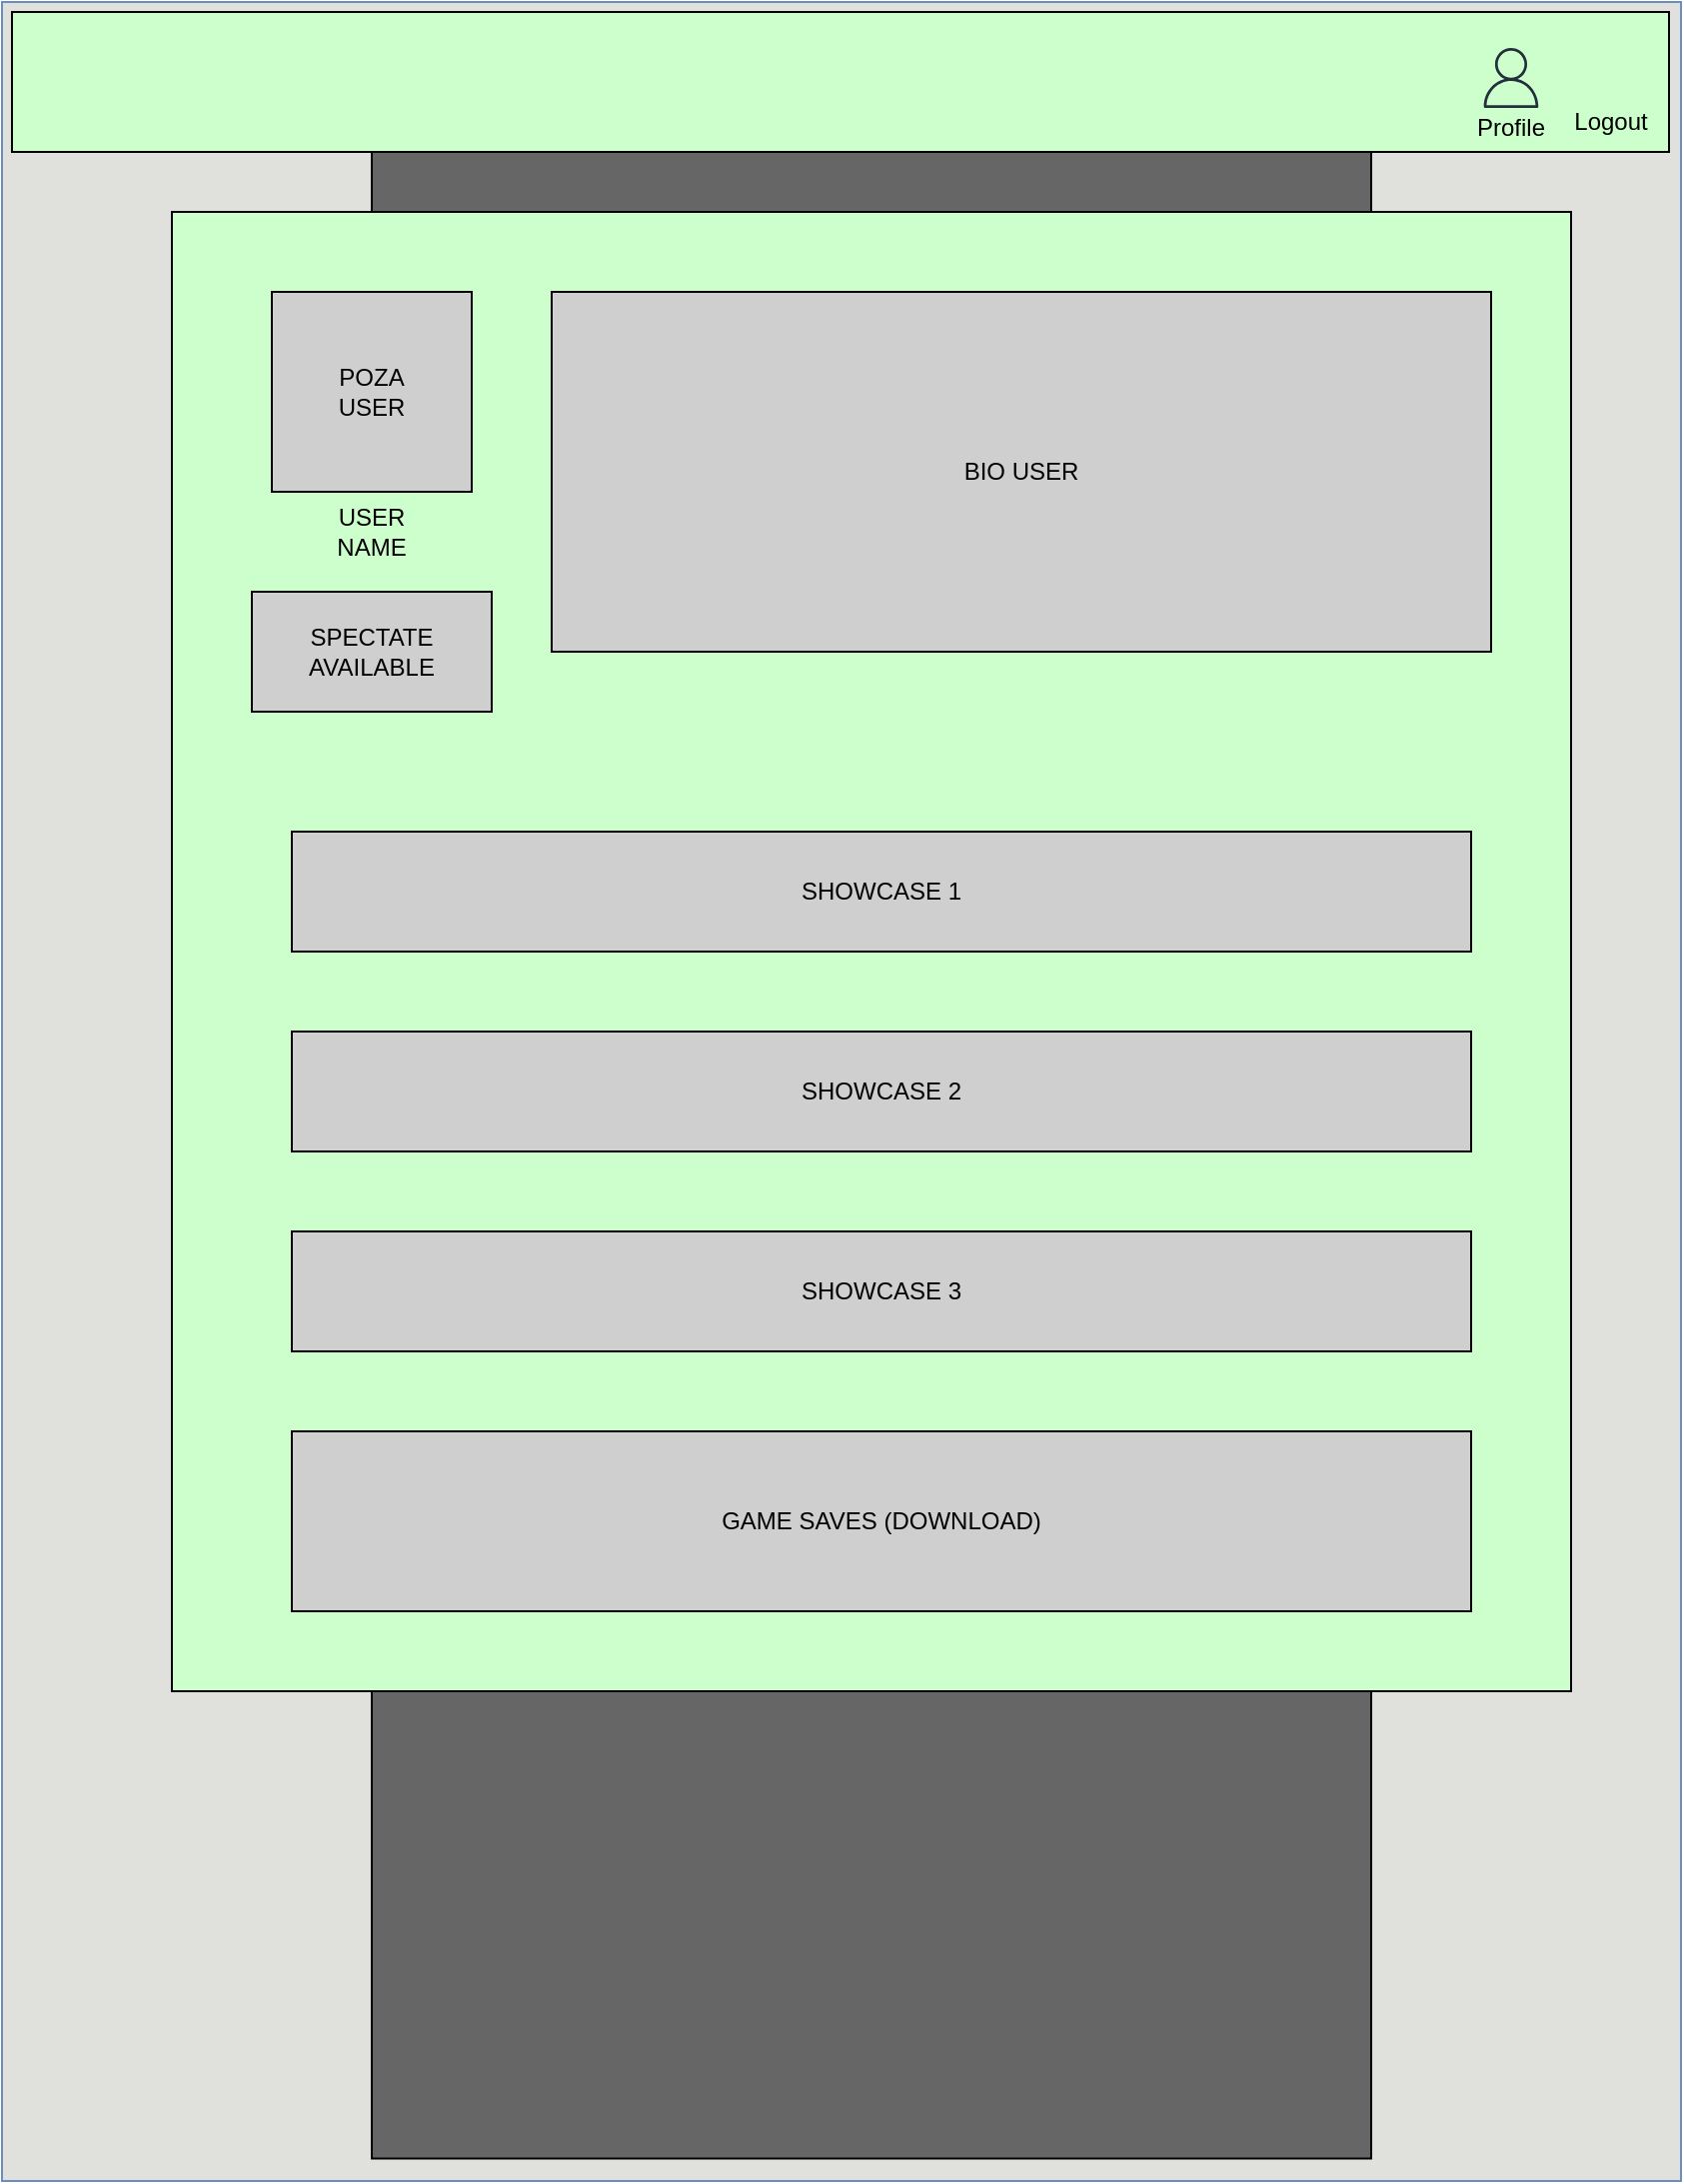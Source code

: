 <mxfile version="17.2.4" type="device"><diagram id="JgHWwA66sfejK0WKP5zO" name="Page-1"><mxGraphModel dx="1469" dy="-313" grid="1" gridSize="10" guides="1" tooltips="1" connect="1" arrows="1" fold="1" page="1" pageScale="1" pageWidth="850" pageHeight="1100" math="0" shadow="0"><root><mxCell id="0"/><mxCell id="1" parent="0"/><mxCell id="CYDDhuvVb0gJ34DOajwD-7" value="" style="rounded=0;whiteSpace=wrap;html=1;rotation=90;fillColor=#E0E0DC;strokeColor=#6c8ebf;" vertex="1" parent="1"><mxGeometry x="270.0" y="1500" width="1090" height="840" as="geometry"/></mxCell><mxCell id="CYDDhuvVb0gJ34DOajwD-8" value="" style="rounded=0;whiteSpace=wrap;html=1;fillColor=#666666;rotation=90;" vertex="1" parent="1"><mxGeometry x="314.38" y="1688.13" width="1031.25" height="500" as="geometry"/></mxCell><mxCell id="CYDDhuvVb0gJ34DOajwD-9" value="&lt;h1&gt;&lt;br&gt;&lt;/h1&gt;" style="rounded=0;whiteSpace=wrap;html=1;fillColor=#CCFFCC;align=left;" vertex="1" parent="1"><mxGeometry x="400" y="1380" width="829" height="70" as="geometry"/></mxCell><mxCell id="CYDDhuvVb0gJ34DOajwD-10" value="" style="rounded=0;whiteSpace=wrap;html=1;fillColor=#CCFFCC;align=center;fontSize=24;" vertex="1" parent="1"><mxGeometry x="480" y="1480" width="700" height="740" as="geometry"/></mxCell><mxCell id="CYDDhuvVb0gJ34DOajwD-14" value="" style="shape=image;html=1;verticalAlign=top;verticalLabelPosition=bottom;labelBackgroundColor=#ffffff;imageAspect=0;aspect=fixed;image=https://cdn3.iconfinder.com/data/icons/user-interface-169/32/logout-128.png" vertex="1" parent="1"><mxGeometry x="1185.5" y="1400" width="29" height="29" as="geometry"/></mxCell><mxCell id="CYDDhuvVb0gJ34DOajwD-15" value="" style="sketch=0;outlineConnect=0;fontColor=#232F3E;gradientColor=none;fillColor=#232F3D;strokeColor=none;dashed=0;verticalLabelPosition=bottom;verticalAlign=top;align=center;html=1;fontSize=12;fontStyle=0;aspect=fixed;pointerEvents=1;shape=mxgraph.aws4.user;" vertex="1" parent="1"><mxGeometry x="1135" y="1398" width="30" height="30" as="geometry"/></mxCell><mxCell id="CYDDhuvVb0gJ34DOajwD-16" value="Logout" style="text;html=1;strokeColor=none;fillColor=none;align=center;verticalAlign=middle;whiteSpace=wrap;rounded=0;" vertex="1" parent="1"><mxGeometry x="1170" y="1420" width="60" height="30" as="geometry"/></mxCell><mxCell id="CYDDhuvVb0gJ34DOajwD-18" value="" style="shape=image;html=1;verticalAlign=top;verticalLabelPosition=bottom;labelBackgroundColor=#ffffff;imageAspect=0;aspect=fixed;image=https://cdn3.iconfinder.com/data/icons/arrow-outline-8/32/left_4_1-128.png" vertex="1" parent="1"><mxGeometry x="408" y="1398.13" width="33.75" height="33.75" as="geometry"/></mxCell><mxCell id="CYDDhuvVb0gJ34DOajwD-27" value="Profile" style="text;html=1;strokeColor=none;fillColor=none;align=center;verticalAlign=middle;whiteSpace=wrap;rounded=0;" vertex="1" parent="1"><mxGeometry x="1120" y="1423" width="60" height="30" as="geometry"/></mxCell><mxCell id="CYDDhuvVb0gJ34DOajwD-30" value="POZA&lt;br&gt;USER" style="whiteSpace=wrap;html=1;aspect=fixed;fillColor=#CFCFCF;" vertex="1" parent="1"><mxGeometry x="530" y="1520" width="100" height="100" as="geometry"/></mxCell><mxCell id="CYDDhuvVb0gJ34DOajwD-31" value="USER NAME" style="text;html=1;strokeColor=none;fillColor=none;align=center;verticalAlign=middle;whiteSpace=wrap;rounded=0;" vertex="1" parent="1"><mxGeometry x="545" y="1625" width="70" height="30" as="geometry"/></mxCell><mxCell id="CYDDhuvVb0gJ34DOajwD-32" value="BIO USER" style="rounded=0;whiteSpace=wrap;html=1;fillColor=#CFCFCF;" vertex="1" parent="1"><mxGeometry x="670" y="1520" width="470" height="180" as="geometry"/></mxCell><mxCell id="CYDDhuvVb0gJ34DOajwD-34" value="SHOWCASE 1" style="rounded=0;whiteSpace=wrap;html=1;fillColor=#CFCFCF;" vertex="1" parent="1"><mxGeometry x="540" y="1790" width="590" height="60" as="geometry"/></mxCell><mxCell id="CYDDhuvVb0gJ34DOajwD-35" value="SHOWCASE 2" style="rounded=0;whiteSpace=wrap;html=1;fillColor=#CFCFCF;" vertex="1" parent="1"><mxGeometry x="540" y="1890" width="590" height="60" as="geometry"/></mxCell><mxCell id="CYDDhuvVb0gJ34DOajwD-36" value="SHOWCASE 3" style="rounded=0;whiteSpace=wrap;html=1;fillColor=#CFCFCF;" vertex="1" parent="1"><mxGeometry x="540" y="1990" width="590" height="60" as="geometry"/></mxCell><mxCell id="CYDDhuvVb0gJ34DOajwD-37" value="GAME SAVES (DOWNLOAD)" style="rounded=0;whiteSpace=wrap;html=1;fillColor=#CFCFCF;" vertex="1" parent="1"><mxGeometry x="540" y="2090" width="590" height="90" as="geometry"/></mxCell><mxCell id="CYDDhuvVb0gJ34DOajwD-38" value="SPECTATE AVAILABLE" style="rounded=0;whiteSpace=wrap;html=1;fillColor=#CFCFCF;" vertex="1" parent="1"><mxGeometry x="520" y="1670" width="120" height="60" as="geometry"/></mxCell></root></mxGraphModel></diagram></mxfile>
